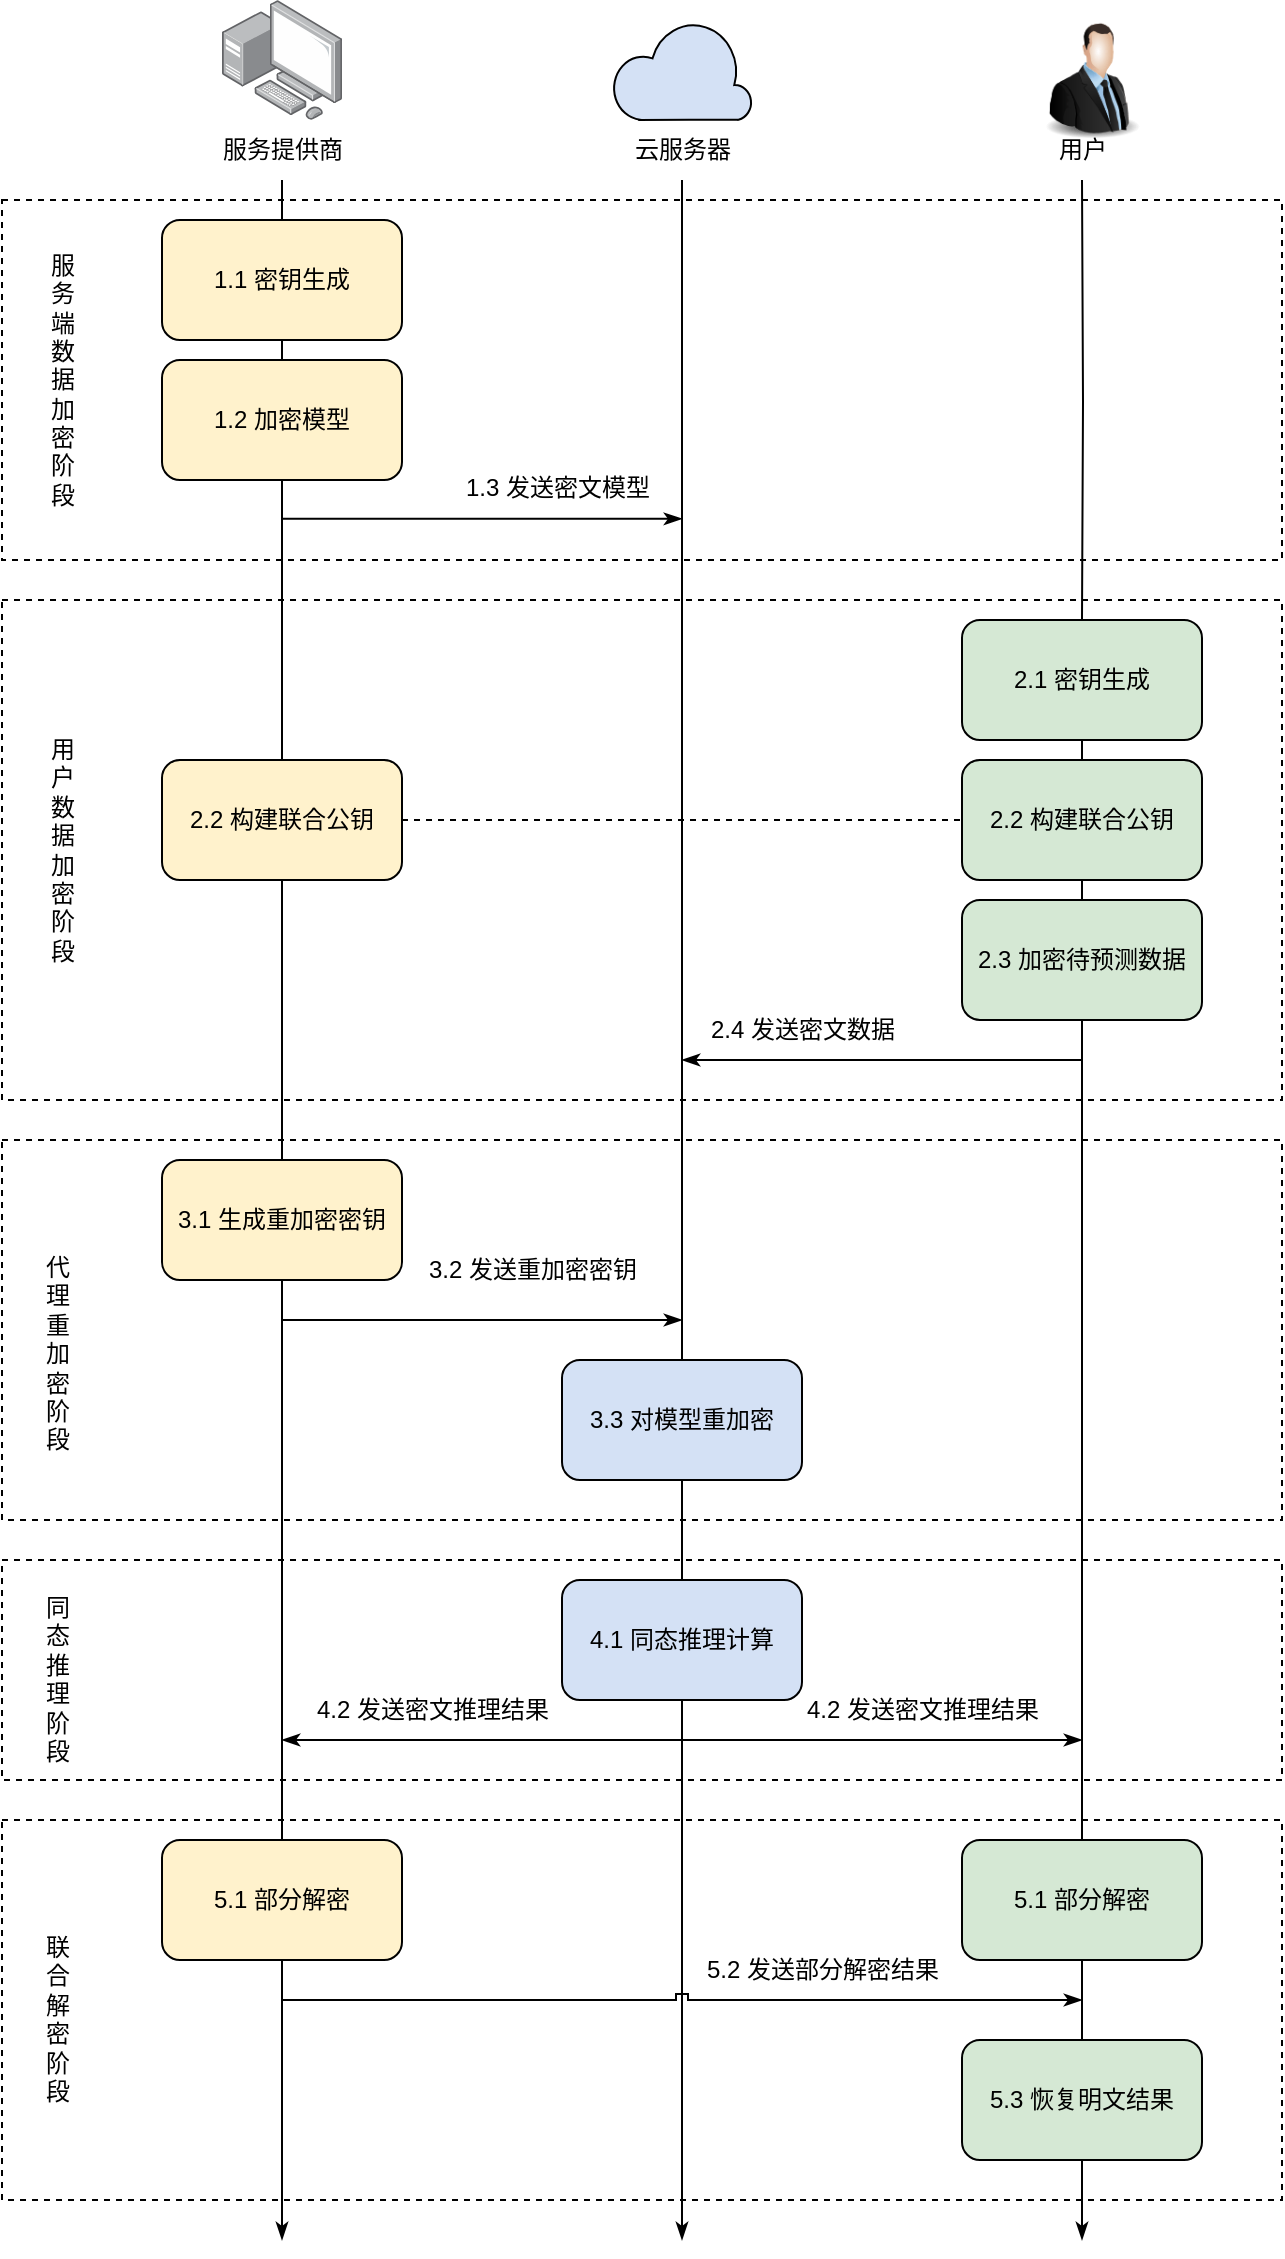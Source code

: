 <mxfile version="21.1.1" type="github">
  <diagram name="Page-1" id="0783ab3e-0a74-02c8-0abd-f7b4e66b4bec">
    <mxGraphModel dx="1121" dy="720" grid="1" gridSize="10" guides="1" tooltips="1" connect="1" arrows="1" fold="1" page="0" pageScale="1" pageWidth="850" pageHeight="1100" background="none" math="0" shadow="0">
      <root>
        <mxCell id="0" />
        <mxCell id="1" parent="0" />
        <mxCell id="gCfHL2DRp-Cu8pf_gesU-1" value="" style="rounded=0;whiteSpace=wrap;html=1;dashed=1;fillColor=none;" vertex="1" parent="1">
          <mxGeometry x="40" y="340" width="640" height="250" as="geometry" />
        </mxCell>
        <mxCell id="gCfHL2DRp-Cu8pf_gesU-2" value="" style="rounded=0;whiteSpace=wrap;html=1;dashed=1;fillColor=none;" vertex="1" parent="1">
          <mxGeometry x="40" y="140" width="640" height="180" as="geometry" />
        </mxCell>
        <mxCell id="gCfHL2DRp-Cu8pf_gesU-3" value="" style="rounded=0;whiteSpace=wrap;html=1;dashed=1;fillColor=none;" vertex="1" parent="1">
          <mxGeometry x="40" y="950" width="640" height="190" as="geometry" />
        </mxCell>
        <mxCell id="gCfHL2DRp-Cu8pf_gesU-4" value="" style="rounded=0;whiteSpace=wrap;html=1;dashed=1;fillColor=none;" vertex="1" parent="1">
          <mxGeometry x="40" y="820" width="640" height="110" as="geometry" />
        </mxCell>
        <mxCell id="gCfHL2DRp-Cu8pf_gesU-5" value="" style="rounded=0;whiteSpace=wrap;html=1;dashed=1;fillColor=none;" vertex="1" parent="1">
          <mxGeometry x="40" y="610" width="640" height="190" as="geometry" />
        </mxCell>
        <mxCell id="gCfHL2DRp-Cu8pf_gesU-6" value="" style="image;html=1;image=img/lib/clip_art/people/Suit_Man_128x128.png" vertex="1" parent="1">
          <mxGeometry x="555" y="50" width="60" height="60" as="geometry" />
        </mxCell>
        <mxCell id="gCfHL2DRp-Cu8pf_gesU-7" value="用户" style="text;html=1;align=center;verticalAlign=middle;resizable=0;points=[];autosize=1;strokeColor=none;fillColor=none;" vertex="1" parent="1">
          <mxGeometry x="555" y="100" width="50" height="30" as="geometry" />
        </mxCell>
        <mxCell id="gCfHL2DRp-Cu8pf_gesU-8" value="" style="image;points=[];aspect=fixed;html=1;align=center;shadow=0;dashed=0;image=img/lib/allied_telesis/computer_and_terminals/Personal_Computer_with_Server.svg;" vertex="1" parent="1">
          <mxGeometry x="150" y="40" width="60" height="60" as="geometry" />
        </mxCell>
        <mxCell id="gCfHL2DRp-Cu8pf_gesU-61" value="" style="rounded=0;orthogonalLoop=1;jettySize=auto;html=1;endArrow=none;endFill=0;" edge="1" parent="1" source="gCfHL2DRp-Cu8pf_gesU-9" target="gCfHL2DRp-Cu8pf_gesU-57">
          <mxGeometry relative="1" as="geometry">
            <mxPoint x="180.059" y="140" as="sourcePoint" />
          </mxGeometry>
        </mxCell>
        <mxCell id="gCfHL2DRp-Cu8pf_gesU-9" value="服务提供商" style="text;html=1;align=center;verticalAlign=middle;resizable=0;points=[];autosize=1;strokeColor=none;fillColor=none;" vertex="1" parent="1">
          <mxGeometry x="140" y="100" width="80" height="30" as="geometry" />
        </mxCell>
        <mxCell id="gCfHL2DRp-Cu8pf_gesU-10" value="" style="verticalLabelPosition=bottom;html=1;verticalAlign=top;align=center;shape=mxgraph.azure.cloud;fillColor=#D4E1F5;" vertex="1" parent="1">
          <mxGeometry x="345" y="50" width="70" height="50" as="geometry" />
        </mxCell>
        <mxCell id="gCfHL2DRp-Cu8pf_gesU-30" value="2.4 发送密文数据" style="text;html=1;align=center;verticalAlign=middle;resizable=0;points=[];autosize=1;strokeColor=none;fillColor=none;" vertex="1" parent="1">
          <mxGeometry x="380" y="540" width="120" height="30" as="geometry" />
        </mxCell>
        <mxCell id="gCfHL2DRp-Cu8pf_gesU-34" value="3.2 发送重加密密钥" style="text;html=1;align=center;verticalAlign=middle;resizable=0;points=[];autosize=1;strokeColor=none;fillColor=none;" vertex="1" parent="1">
          <mxGeometry x="240" y="660" width="130" height="30" as="geometry" />
        </mxCell>
        <mxCell id="gCfHL2DRp-Cu8pf_gesU-41" value="4.2 发送密文推理结果" style="text;html=1;align=center;verticalAlign=middle;resizable=0;points=[];autosize=1;strokeColor=none;fillColor=none;" vertex="1" parent="1">
          <mxGeometry x="185" y="880" width="140" height="30" as="geometry" />
        </mxCell>
        <mxCell id="gCfHL2DRp-Cu8pf_gesU-42" value="4.2 发送密文推理结果" style="text;html=1;align=center;verticalAlign=middle;resizable=0;points=[];autosize=1;strokeColor=none;fillColor=none;" vertex="1" parent="1">
          <mxGeometry x="430" y="880" width="140" height="30" as="geometry" />
        </mxCell>
        <mxCell id="gCfHL2DRp-Cu8pf_gesU-48" value="5.2 发送部分解密结果" style="text;html=1;align=center;verticalAlign=middle;resizable=0;points=[];autosize=1;strokeColor=none;fillColor=none;" vertex="1" parent="1">
          <mxGeometry x="380" y="1010" width="140" height="30" as="geometry" />
        </mxCell>
        <mxCell id="gCfHL2DRp-Cu8pf_gesU-51" value="服&lt;br&gt;务&lt;br&gt;端&lt;br&gt;数&lt;br&gt;据&lt;br&gt;加&lt;br&gt;密&lt;br&gt;阶&lt;br&gt;段" style="text;html=1;align=center;verticalAlign=middle;resizable=0;points=[];autosize=1;strokeColor=none;fillColor=none;" vertex="1" parent="1">
          <mxGeometry x="50" y="160" width="40" height="140" as="geometry" />
        </mxCell>
        <mxCell id="gCfHL2DRp-Cu8pf_gesU-52" value="用&lt;br&gt;户&lt;br&gt;数&lt;br&gt;据&lt;br&gt;加&lt;br&gt;密&lt;br&gt;阶&lt;br&gt;段" style="text;html=1;align=center;verticalAlign=middle;resizable=0;points=[];autosize=1;strokeColor=none;fillColor=none;" vertex="1" parent="1">
          <mxGeometry x="50" y="400" width="40" height="130" as="geometry" />
        </mxCell>
        <mxCell id="gCfHL2DRp-Cu8pf_gesU-53" value="&lt;span style=&quot;color: rgb(0, 0, 0); font-family: Helvetica; font-size: 12px; font-style: normal; font-variant-ligatures: normal; font-variant-caps: normal; font-weight: 400; letter-spacing: normal; orphans: 2; text-align: center; text-indent: 0px; text-transform: none; widows: 2; word-spacing: 0px; -webkit-text-stroke-width: 0px; background-color: rgb(255, 255, 255); text-decoration-thickness: initial; text-decoration-style: initial; text-decoration-color: initial; float: none; display: inline !important;&quot;&gt;代&lt;/span&gt;&lt;br style=&quot;border-color: var(--border-color); color: rgb(0, 0, 0); font-family: Helvetica; font-size: 12px; font-style: normal; font-variant-ligatures: normal; font-variant-caps: normal; font-weight: 400; letter-spacing: normal; orphans: 2; text-align: center; text-indent: 0px; text-transform: none; widows: 2; word-spacing: 0px; -webkit-text-stroke-width: 0px; background-color: rgb(255, 255, 255); text-decoration-thickness: initial; text-decoration-style: initial; text-decoration-color: initial;&quot;&gt;&lt;span style=&quot;color: rgb(0, 0, 0); font-family: Helvetica; font-size: 12px; font-style: normal; font-variant-ligatures: normal; font-variant-caps: normal; font-weight: 400; letter-spacing: normal; orphans: 2; text-align: center; text-indent: 0px; text-transform: none; widows: 2; word-spacing: 0px; -webkit-text-stroke-width: 0px; background-color: rgb(255, 255, 255); text-decoration-thickness: initial; text-decoration-style: initial; text-decoration-color: initial; float: none; display: inline !important;&quot;&gt;理&lt;/span&gt;&lt;br style=&quot;border-color: var(--border-color); color: rgb(0, 0, 0); font-family: Helvetica; font-size: 12px; font-style: normal; font-variant-ligatures: normal; font-variant-caps: normal; font-weight: 400; letter-spacing: normal; orphans: 2; text-align: center; text-indent: 0px; text-transform: none; widows: 2; word-spacing: 0px; -webkit-text-stroke-width: 0px; background-color: rgb(255, 255, 255); text-decoration-thickness: initial; text-decoration-style: initial; text-decoration-color: initial;&quot;&gt;&lt;span style=&quot;color: rgb(0, 0, 0); font-family: Helvetica; font-size: 12px; font-style: normal; font-variant-ligatures: normal; font-variant-caps: normal; font-weight: 400; letter-spacing: normal; orphans: 2; text-align: center; text-indent: 0px; text-transform: none; widows: 2; word-spacing: 0px; -webkit-text-stroke-width: 0px; background-color: rgb(255, 255, 255); text-decoration-thickness: initial; text-decoration-style: initial; text-decoration-color: initial; float: none; display: inline !important;&quot;&gt;重&lt;/span&gt;&lt;br style=&quot;border-color: var(--border-color); color: rgb(0, 0, 0); font-family: Helvetica; font-size: 12px; font-style: normal; font-variant-ligatures: normal; font-variant-caps: normal; font-weight: 400; letter-spacing: normal; orphans: 2; text-align: center; text-indent: 0px; text-transform: none; widows: 2; word-spacing: 0px; -webkit-text-stroke-width: 0px; background-color: rgb(255, 255, 255); text-decoration-thickness: initial; text-decoration-style: initial; text-decoration-color: initial;&quot;&gt;&lt;span style=&quot;color: rgb(0, 0, 0); font-family: Helvetica; font-size: 12px; font-style: normal; font-variant-ligatures: normal; font-variant-caps: normal; font-weight: 400; letter-spacing: normal; orphans: 2; text-align: center; text-indent: 0px; text-transform: none; widows: 2; word-spacing: 0px; -webkit-text-stroke-width: 0px; background-color: rgb(255, 255, 255); text-decoration-thickness: initial; text-decoration-style: initial; text-decoration-color: initial; float: none; display: inline !important;&quot;&gt;加&lt;/span&gt;&lt;br style=&quot;border-color: var(--border-color); color: rgb(0, 0, 0); font-family: Helvetica; font-size: 12px; font-style: normal; font-variant-ligatures: normal; font-variant-caps: normal; font-weight: 400; letter-spacing: normal; orphans: 2; text-align: center; text-indent: 0px; text-transform: none; widows: 2; word-spacing: 0px; -webkit-text-stroke-width: 0px; background-color: rgb(255, 255, 255); text-decoration-thickness: initial; text-decoration-style: initial; text-decoration-color: initial;&quot;&gt;&lt;span style=&quot;color: rgb(0, 0, 0); font-family: Helvetica; font-size: 12px; font-style: normal; font-variant-ligatures: normal; font-variant-caps: normal; font-weight: 400; letter-spacing: normal; orphans: 2; text-align: center; text-indent: 0px; text-transform: none; widows: 2; word-spacing: 0px; -webkit-text-stroke-width: 0px; background-color: rgb(255, 255, 255); text-decoration-thickness: initial; text-decoration-style: initial; text-decoration-color: initial; float: none; display: inline !important;&quot;&gt;密&lt;/span&gt;&lt;br style=&quot;border-color: var(--border-color); color: rgb(0, 0, 0); font-family: Helvetica; font-size: 12px; font-style: normal; font-variant-ligatures: normal; font-variant-caps: normal; font-weight: 400; letter-spacing: normal; orphans: 2; text-align: center; text-indent: 0px; text-transform: none; widows: 2; word-spacing: 0px; -webkit-text-stroke-width: 0px; background-color: rgb(255, 255, 255); text-decoration-thickness: initial; text-decoration-style: initial; text-decoration-color: initial;&quot;&gt;&lt;span style=&quot;color: rgb(0, 0, 0); font-family: Helvetica; font-size: 12px; font-style: normal; font-variant-ligatures: normal; font-variant-caps: normal; font-weight: 400; letter-spacing: normal; orphans: 2; text-align: center; text-indent: 0px; text-transform: none; widows: 2; word-spacing: 0px; -webkit-text-stroke-width: 0px; background-color: rgb(255, 255, 255); text-decoration-thickness: initial; text-decoration-style: initial; text-decoration-color: initial; float: none; display: inline !important;&quot;&gt;阶&lt;/span&gt;&lt;br style=&quot;border-color: var(--border-color); color: rgb(0, 0, 0); font-family: Helvetica; font-size: 12px; font-style: normal; font-variant-ligatures: normal; font-variant-caps: normal; font-weight: 400; letter-spacing: normal; orphans: 2; text-align: center; text-indent: 0px; text-transform: none; widows: 2; word-spacing: 0px; -webkit-text-stroke-width: 0px; background-color: rgb(255, 255, 255); text-decoration-thickness: initial; text-decoration-style: initial; text-decoration-color: initial;&quot;&gt;&lt;span style=&quot;color: rgb(0, 0, 0); font-family: Helvetica; font-size: 12px; font-style: normal; font-variant-ligatures: normal; font-variant-caps: normal; font-weight: 400; letter-spacing: normal; orphans: 2; text-align: center; text-indent: 0px; text-transform: none; widows: 2; word-spacing: 0px; -webkit-text-stroke-width: 0px; background-color: rgb(255, 255, 255); text-decoration-thickness: initial; text-decoration-style: initial; text-decoration-color: initial; float: none; display: inline !important;&quot;&gt;段&lt;/span&gt;" style="text;whiteSpace=wrap;html=1;" vertex="1" parent="1">
          <mxGeometry x="60" y="660" width="50" height="120" as="geometry" />
        </mxCell>
        <mxCell id="gCfHL2DRp-Cu8pf_gesU-54" value="&lt;div style=&quot;text-align: center;&quot;&gt;&lt;span style=&quot;background-color: initial;&quot;&gt;同&lt;/span&gt;&lt;/div&gt;&lt;div style=&quot;text-align: center;&quot;&gt;&lt;span style=&quot;background-color: initial;&quot;&gt;态&lt;/span&gt;&lt;/div&gt;&lt;div style=&quot;text-align: center;&quot;&gt;&lt;span style=&quot;background-color: initial;&quot;&gt;推&lt;/span&gt;&lt;/div&gt;&lt;div style=&quot;text-align: center;&quot;&gt;&lt;span style=&quot;background-color: initial;&quot;&gt;理&lt;/span&gt;&lt;/div&gt;&lt;div style=&quot;text-align: center;&quot;&gt;&lt;span style=&quot;background-color: initial;&quot;&gt;阶&lt;/span&gt;&lt;/div&gt;&lt;div style=&quot;text-align: center;&quot;&gt;&lt;span style=&quot;background-color: initial;&quot;&gt;段&lt;/span&gt;&lt;/div&gt;" style="text;whiteSpace=wrap;html=1;" vertex="1" parent="1">
          <mxGeometry x="60" y="830" width="50" height="120" as="geometry" />
        </mxCell>
        <mxCell id="gCfHL2DRp-Cu8pf_gesU-55" value="&lt;div style=&quot;text-align: center;&quot;&gt;联&lt;/div&gt;&lt;div style=&quot;text-align: center;&quot;&gt;合&lt;/div&gt;&lt;div style=&quot;text-align: center;&quot;&gt;解&lt;/div&gt;&lt;div style=&quot;text-align: center;&quot;&gt;密&lt;/div&gt;&lt;div style=&quot;text-align: center;&quot;&gt;阶&lt;/div&gt;&lt;div style=&quot;text-align: center;&quot;&gt;段&lt;/div&gt;" style="text;whiteSpace=wrap;html=1;" vertex="1" parent="1">
          <mxGeometry x="60" y="1000" width="50" height="120" as="geometry" />
        </mxCell>
        <mxCell id="gCfHL2DRp-Cu8pf_gesU-62" style="edgeStyle=orthogonalEdgeStyle;rounded=0;orthogonalLoop=1;jettySize=auto;html=1;exitX=0.5;exitY=1;exitDx=0;exitDy=0;entryX=0.5;entryY=0;entryDx=0;entryDy=0;endArrow=none;endFill=0;" edge="1" parent="1" source="gCfHL2DRp-Cu8pf_gesU-57" target="gCfHL2DRp-Cu8pf_gesU-60">
          <mxGeometry relative="1" as="geometry" />
        </mxCell>
        <mxCell id="gCfHL2DRp-Cu8pf_gesU-57" value="1.1 密钥生成" style="rounded=1;whiteSpace=wrap;html=1;fillColor=#FFF2CC;" vertex="1" parent="1">
          <mxGeometry x="120" y="150" width="120" height="60" as="geometry" />
        </mxCell>
        <mxCell id="gCfHL2DRp-Cu8pf_gesU-77" style="edgeStyle=orthogonalEdgeStyle;rounded=0;orthogonalLoop=1;jettySize=auto;html=1;exitX=0.5;exitY=1;exitDx=0;exitDy=0;endArrow=none;endFill=0;" edge="1" parent="1" source="gCfHL2DRp-Cu8pf_gesU-60" target="gCfHL2DRp-Cu8pf_gesU-66">
          <mxGeometry relative="1" as="geometry" />
        </mxCell>
        <mxCell id="gCfHL2DRp-Cu8pf_gesU-60" value="1.2 加密模型" style="rounded=1;whiteSpace=wrap;html=1;fillColor=#FFF2CC;" vertex="1" parent="1">
          <mxGeometry x="120" y="220" width="120" height="60" as="geometry" />
        </mxCell>
        <mxCell id="gCfHL2DRp-Cu8pf_gesU-65" value="&lt;span style=&quot;color: rgb(0, 0, 0); font-family: Helvetica; font-size: 12px; font-style: normal; font-variant-ligatures: normal; font-variant-caps: normal; font-weight: 400; letter-spacing: normal; orphans: 2; text-align: center; text-indent: 0px; text-transform: none; widows: 2; word-spacing: 0px; -webkit-text-stroke-width: 0px; background-color: rgb(255, 255, 255); text-decoration-thickness: initial; text-decoration-style: initial; text-decoration-color: initial; float: none; display: inline !important;&quot;&gt;1.3 发送密文模型&lt;/span&gt;" style="text;whiteSpace=wrap;html=1;" vertex="1" parent="1">
          <mxGeometry x="270" y="270" width="110" height="40" as="geometry" />
        </mxCell>
        <mxCell id="gCfHL2DRp-Cu8pf_gesU-78" style="edgeStyle=orthogonalEdgeStyle;rounded=0;orthogonalLoop=1;jettySize=auto;html=1;exitX=0.5;exitY=1;exitDx=0;exitDy=0;entryX=0.5;entryY=0;entryDx=0;entryDy=0;endArrow=none;endFill=0;" edge="1" parent="1" source="gCfHL2DRp-Cu8pf_gesU-66" target="gCfHL2DRp-Cu8pf_gesU-67">
          <mxGeometry relative="1" as="geometry" />
        </mxCell>
        <mxCell id="gCfHL2DRp-Cu8pf_gesU-98" style="rounded=0;orthogonalLoop=1;jettySize=auto;html=1;exitX=1;exitY=0.5;exitDx=0;exitDy=0;entryX=0;entryY=0.5;entryDx=0;entryDy=0;endArrow=none;endFill=0;dashed=1;" edge="1" parent="1" source="gCfHL2DRp-Cu8pf_gesU-66" target="gCfHL2DRp-Cu8pf_gesU-71">
          <mxGeometry relative="1" as="geometry" />
        </mxCell>
        <mxCell id="gCfHL2DRp-Cu8pf_gesU-66" value="2.2 构建联合公钥" style="rounded=1;whiteSpace=wrap;html=1;fillColor=#FFF2CC;" vertex="1" parent="1">
          <mxGeometry x="120" y="420" width="120" height="60" as="geometry" />
        </mxCell>
        <mxCell id="gCfHL2DRp-Cu8pf_gesU-79" style="edgeStyle=orthogonalEdgeStyle;rounded=0;orthogonalLoop=1;jettySize=auto;html=1;exitX=0.5;exitY=1;exitDx=0;exitDy=0;endArrow=none;endFill=0;" edge="1" parent="1" source="gCfHL2DRp-Cu8pf_gesU-67" target="gCfHL2DRp-Cu8pf_gesU-68">
          <mxGeometry relative="1" as="geometry" />
        </mxCell>
        <mxCell id="gCfHL2DRp-Cu8pf_gesU-67" value="3.1 生成重加密密钥" style="rounded=1;whiteSpace=wrap;html=1;fillColor=#FFF2CC;" vertex="1" parent="1">
          <mxGeometry x="120" y="620" width="120" height="60" as="geometry" />
        </mxCell>
        <mxCell id="gCfHL2DRp-Cu8pf_gesU-88" style="edgeStyle=orthogonalEdgeStyle;rounded=0;orthogonalLoop=1;jettySize=auto;html=1;exitX=0.5;exitY=1;exitDx=0;exitDy=0;endArrow=classicThin;endFill=1;" edge="1" parent="1" source="gCfHL2DRp-Cu8pf_gesU-68">
          <mxGeometry relative="1" as="geometry">
            <mxPoint x="180" y="1160" as="targetPoint" />
          </mxGeometry>
        </mxCell>
        <mxCell id="gCfHL2DRp-Cu8pf_gesU-68" value="5.1 部分解密" style="rounded=1;whiteSpace=wrap;html=1;fillColor=#FFF2CC;" vertex="1" parent="1">
          <mxGeometry x="120" y="960" width="120" height="60" as="geometry" />
        </mxCell>
        <mxCell id="gCfHL2DRp-Cu8pf_gesU-89" style="edgeStyle=orthogonalEdgeStyle;rounded=0;orthogonalLoop=1;jettySize=auto;html=1;exitX=0.5;exitY=1;exitDx=0;exitDy=0;endArrow=none;endFill=0;" edge="1" parent="1" source="gCfHL2DRp-Cu8pf_gesU-70" target="gCfHL2DRp-Cu8pf_gesU-71">
          <mxGeometry relative="1" as="geometry" />
        </mxCell>
        <mxCell id="gCfHL2DRp-Cu8pf_gesU-70" value="2.1 密钥生成" style="rounded=1;whiteSpace=wrap;html=1;fillColor=#D5E8D4;" vertex="1" parent="1">
          <mxGeometry x="520" y="350" width="120" height="60" as="geometry" />
        </mxCell>
        <mxCell id="gCfHL2DRp-Cu8pf_gesU-90" style="edgeStyle=orthogonalEdgeStyle;rounded=0;orthogonalLoop=1;jettySize=auto;html=1;exitX=0.5;exitY=1;exitDx=0;exitDy=0;endArrow=none;endFill=0;" edge="1" parent="1" source="gCfHL2DRp-Cu8pf_gesU-71" target="gCfHL2DRp-Cu8pf_gesU-72">
          <mxGeometry relative="1" as="geometry" />
        </mxCell>
        <mxCell id="gCfHL2DRp-Cu8pf_gesU-71" value="2.2 构建联合公钥" style="rounded=1;whiteSpace=wrap;html=1;fillColor=#D5E8D4;" vertex="1" parent="1">
          <mxGeometry x="520" y="420" width="120" height="60" as="geometry" />
        </mxCell>
        <mxCell id="gCfHL2DRp-Cu8pf_gesU-91" style="edgeStyle=orthogonalEdgeStyle;rounded=0;orthogonalLoop=1;jettySize=auto;html=1;exitX=0.5;exitY=1;exitDx=0;exitDy=0;endArrow=none;endFill=0;" edge="1" parent="1" source="gCfHL2DRp-Cu8pf_gesU-72" target="gCfHL2DRp-Cu8pf_gesU-75">
          <mxGeometry relative="1" as="geometry" />
        </mxCell>
        <mxCell id="gCfHL2DRp-Cu8pf_gesU-72" value="2.3 加密待预测数据" style="rounded=1;whiteSpace=wrap;html=1;fillColor=#D5E8D4;" vertex="1" parent="1">
          <mxGeometry x="520" y="490" width="120" height="60" as="geometry" />
        </mxCell>
        <mxCell id="gCfHL2DRp-Cu8pf_gesU-94" style="rounded=0;orthogonalLoop=1;jettySize=auto;html=1;exitX=0.5;exitY=0;exitDx=0;exitDy=0;endArrow=none;endFill=0;" edge="1" parent="1" source="gCfHL2DRp-Cu8pf_gesU-73" target="gCfHL2DRp-Cu8pf_gesU-11">
          <mxGeometry relative="1" as="geometry" />
        </mxCell>
        <mxCell id="gCfHL2DRp-Cu8pf_gesU-95" style="edgeStyle=orthogonalEdgeStyle;rounded=0;orthogonalLoop=1;jettySize=auto;html=1;exitX=0.5;exitY=1;exitDx=0;exitDy=0;entryX=0.5;entryY=0;entryDx=0;entryDy=0;endArrow=none;endFill=0;" edge="1" parent="1" source="gCfHL2DRp-Cu8pf_gesU-73" target="gCfHL2DRp-Cu8pf_gesU-74">
          <mxGeometry relative="1" as="geometry" />
        </mxCell>
        <mxCell id="gCfHL2DRp-Cu8pf_gesU-73" value="3.3 对模型重加密" style="rounded=1;whiteSpace=wrap;html=1;fillColor=#D4E1F5;" vertex="1" parent="1">
          <mxGeometry x="320" y="720" width="120" height="60" as="geometry" />
        </mxCell>
        <mxCell id="gCfHL2DRp-Cu8pf_gesU-96" style="edgeStyle=orthogonalEdgeStyle;rounded=0;orthogonalLoop=1;jettySize=auto;html=1;exitX=0.5;exitY=1;exitDx=0;exitDy=0;endArrow=classicThin;endFill=1;" edge="1" parent="1" source="gCfHL2DRp-Cu8pf_gesU-74">
          <mxGeometry relative="1" as="geometry">
            <mxPoint x="380" y="1160" as="targetPoint" />
          </mxGeometry>
        </mxCell>
        <mxCell id="gCfHL2DRp-Cu8pf_gesU-74" value="4.1 同态推理计算" style="rounded=1;whiteSpace=wrap;html=1;fillColor=#D4E1F5;" vertex="1" parent="1">
          <mxGeometry x="320" y="830" width="120" height="60" as="geometry" />
        </mxCell>
        <mxCell id="gCfHL2DRp-Cu8pf_gesU-92" style="edgeStyle=orthogonalEdgeStyle;rounded=0;orthogonalLoop=1;jettySize=auto;html=1;exitX=0.5;exitY=1;exitDx=0;exitDy=0;entryX=0.5;entryY=0;entryDx=0;entryDy=0;endArrow=none;endFill=0;" edge="1" parent="1" source="gCfHL2DRp-Cu8pf_gesU-75" target="gCfHL2DRp-Cu8pf_gesU-76">
          <mxGeometry relative="1" as="geometry" />
        </mxCell>
        <mxCell id="gCfHL2DRp-Cu8pf_gesU-75" value="5.1 部分解密" style="rounded=1;whiteSpace=wrap;html=1;fillColor=#D5E8D4;" vertex="1" parent="1">
          <mxGeometry x="520" y="960" width="120" height="60" as="geometry" />
        </mxCell>
        <mxCell id="gCfHL2DRp-Cu8pf_gesU-93" style="rounded=0;orthogonalLoop=1;jettySize=auto;html=1;exitX=0.5;exitY=1;exitDx=0;exitDy=0;endArrow=classicThin;endFill=1;" edge="1" parent="1" source="gCfHL2DRp-Cu8pf_gesU-76">
          <mxGeometry relative="1" as="geometry">
            <mxPoint x="580" y="1160" as="targetPoint" />
          </mxGeometry>
        </mxCell>
        <mxCell id="gCfHL2DRp-Cu8pf_gesU-76" value="5.3 恢复明文结果" style="rounded=1;whiteSpace=wrap;html=1;fillColor=#D5E8D4;" vertex="1" parent="1">
          <mxGeometry x="520" y="1060" width="120" height="60" as="geometry" />
        </mxCell>
        <mxCell id="gCfHL2DRp-Cu8pf_gesU-82" value="" style="edgeStyle=orthogonalEdgeStyle;rounded=0;orthogonalLoop=1;jettySize=auto;html=1;entryX=0.5;entryY=0;entryDx=0;entryDy=0;endArrow=none;endFill=0;" edge="1" parent="1" target="gCfHL2DRp-Cu8pf_gesU-70">
          <mxGeometry relative="1" as="geometry">
            <mxPoint x="580" y="130" as="sourcePoint" />
            <mxPoint x="385" y="140" as="targetPoint" />
          </mxGeometry>
        </mxCell>
        <mxCell id="gCfHL2DRp-Cu8pf_gesU-11" value="云服务器" style="text;html=1;align=center;verticalAlign=middle;resizable=0;points=[];autosize=1;strokeColor=none;fillColor=none;" vertex="1" parent="1">
          <mxGeometry x="345" y="100" width="70" height="30" as="geometry" />
        </mxCell>
        <mxCell id="gCfHL2DRp-Cu8pf_gesU-87" value="" style="endArrow=classicThin;html=1;rounded=0;endFill=1;" edge="1" parent="1">
          <mxGeometry width="50" height="50" relative="1" as="geometry">
            <mxPoint x="180" y="299.41" as="sourcePoint" />
            <mxPoint x="380" y="299.41" as="targetPoint" />
          </mxGeometry>
        </mxCell>
        <mxCell id="gCfHL2DRp-Cu8pf_gesU-99" value="" style="endArrow=classicThin;html=1;rounded=0;endFill=1;" edge="1" parent="1">
          <mxGeometry width="50" height="50" relative="1" as="geometry">
            <mxPoint x="580" y="570" as="sourcePoint" />
            <mxPoint x="380" y="570" as="targetPoint" />
          </mxGeometry>
        </mxCell>
        <mxCell id="gCfHL2DRp-Cu8pf_gesU-101" value="" style="endArrow=classicThin;html=1;rounded=0;endFill=1;" edge="1" parent="1">
          <mxGeometry width="50" height="50" relative="1" as="geometry">
            <mxPoint x="180" y="700" as="sourcePoint" />
            <mxPoint x="380" y="700" as="targetPoint" />
          </mxGeometry>
        </mxCell>
        <mxCell id="gCfHL2DRp-Cu8pf_gesU-102" value="" style="endArrow=classicThin;html=1;rounded=0;endFill=1;" edge="1" parent="1">
          <mxGeometry width="50" height="50" relative="1" as="geometry">
            <mxPoint x="380" y="910" as="sourcePoint" />
            <mxPoint x="580" y="910" as="targetPoint" />
          </mxGeometry>
        </mxCell>
        <mxCell id="gCfHL2DRp-Cu8pf_gesU-103" value="" style="endArrow=classicThin;html=1;rounded=0;endFill=1;" edge="1" parent="1">
          <mxGeometry width="50" height="50" relative="1" as="geometry">
            <mxPoint x="380" y="910" as="sourcePoint" />
            <mxPoint x="180" y="910" as="targetPoint" />
          </mxGeometry>
        </mxCell>
        <mxCell id="gCfHL2DRp-Cu8pf_gesU-104" value="" style="endArrow=classicThin;html=1;rounded=0;endFill=1;noJump=0;orthogonal=0;orthogonalLoop=0;jumpStyle=sharp;jumpSize=6;" edge="1" parent="1">
          <mxGeometry width="50" height="50" relative="1" as="geometry">
            <mxPoint x="180" y="1040" as="sourcePoint" />
            <mxPoint x="580" y="1040" as="targetPoint" />
          </mxGeometry>
        </mxCell>
      </root>
    </mxGraphModel>
  </diagram>
</mxfile>
